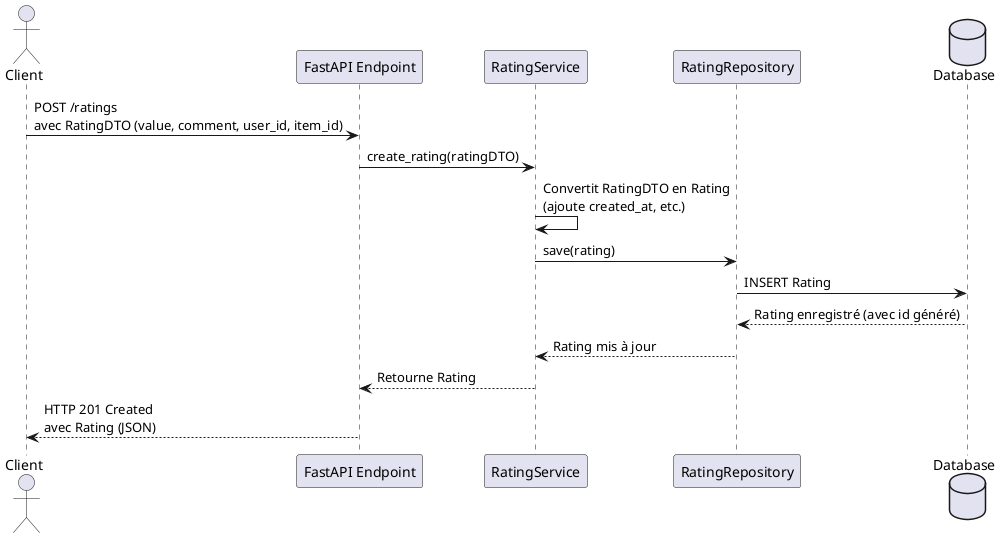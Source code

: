 @startuml
actor Client
participant "FastAPI Endpoint" as API
participant "RatingService" as Service
participant "RatingRepository" as Repo
database "Database" as DB

Client -> API : POST /ratings\navec RatingDTO (value, comment, user_id, item_id)
API -> Service : create_rating(ratingDTO)
Service -> Service : Convertit RatingDTO en Rating\n(ajoute created_at, etc.)
Service -> Repo : save(rating)
Repo -> DB : INSERT Rating
DB --> Repo : Rating enregistré (avec id généré)
Repo --> Service : Rating mis à jour
Service --> API : Retourne Rating
API --> Client : HTTP 201 Created\navec Rating (JSON)
@enduml
